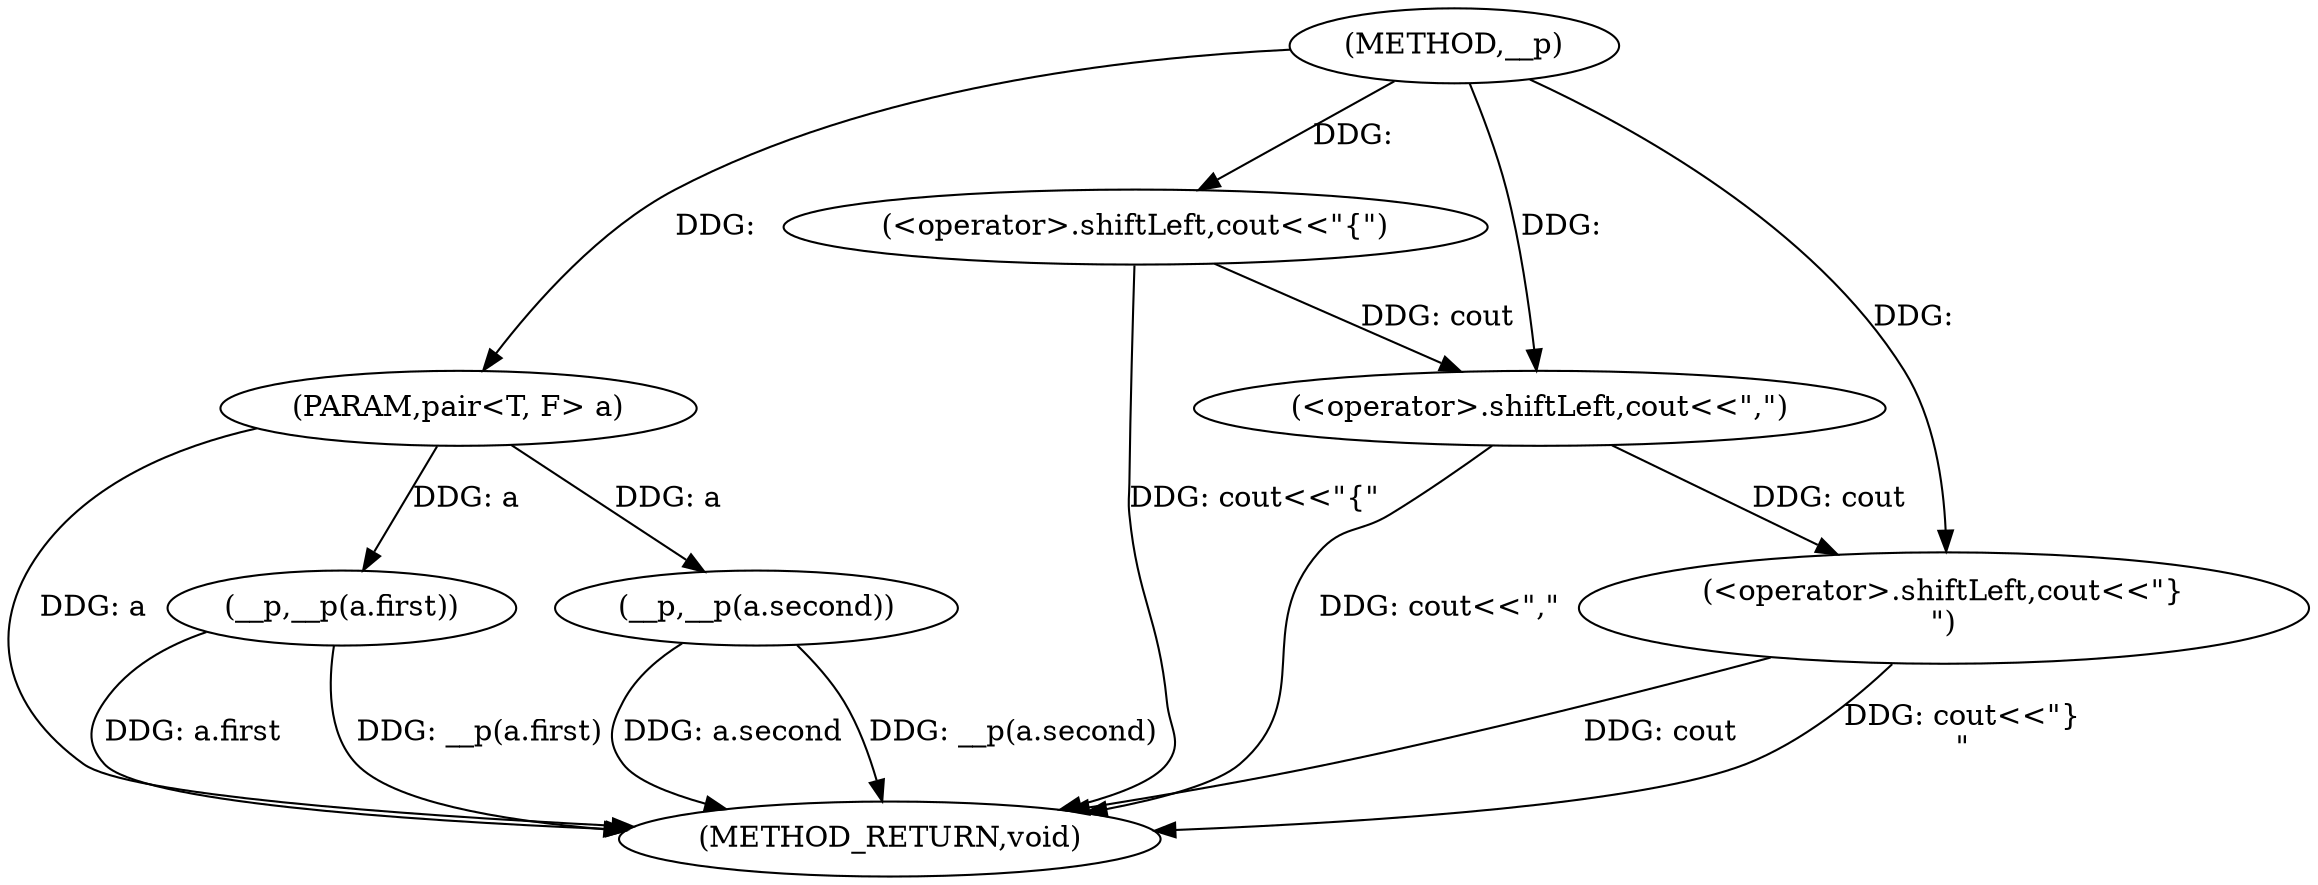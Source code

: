 digraph "__p" {  
"1000169" [label = "(METHOD,__p)" ]
"1000189" [label = "(METHOD_RETURN,void)" ]
"1000170" [label = "(PARAM,pair<T, F> a)" ]
"1000172" [label = "(<operator>.shiftLeft,cout<<\"{\")" ]
"1000175" [label = "(__p,__p(a.first))" ]
"1000179" [label = "(<operator>.shiftLeft,cout<<\",\")" ]
"1000182" [label = "(__p,__p(a.second))" ]
"1000186" [label = "(<operator>.shiftLeft,cout<<\"}\n\")" ]
  "1000170" -> "1000189"  [ label = "DDG: a"] 
  "1000172" -> "1000189"  [ label = "DDG: cout<<\"{\""] 
  "1000175" -> "1000189"  [ label = "DDG: a.first"] 
  "1000175" -> "1000189"  [ label = "DDG: __p(a.first)"] 
  "1000179" -> "1000189"  [ label = "DDG: cout<<\",\""] 
  "1000182" -> "1000189"  [ label = "DDG: a.second"] 
  "1000182" -> "1000189"  [ label = "DDG: __p(a.second)"] 
  "1000186" -> "1000189"  [ label = "DDG: cout"] 
  "1000186" -> "1000189"  [ label = "DDG: cout<<\"}\n\""] 
  "1000169" -> "1000170"  [ label = "DDG: "] 
  "1000169" -> "1000172"  [ label = "DDG: "] 
  "1000170" -> "1000175"  [ label = "DDG: a"] 
  "1000172" -> "1000179"  [ label = "DDG: cout"] 
  "1000169" -> "1000179"  [ label = "DDG: "] 
  "1000170" -> "1000182"  [ label = "DDG: a"] 
  "1000179" -> "1000186"  [ label = "DDG: cout"] 
  "1000169" -> "1000186"  [ label = "DDG: "] 
}

